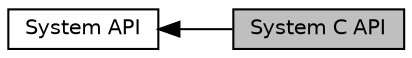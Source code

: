 digraph "System C API"
{
  edge [fontname="Helvetica",fontsize="10",labelfontname="Helvetica",labelfontsize="10"];
  node [fontname="Helvetica",fontsize="10",shape=record];
  rankdir=LR;
  Node1 [label="System API",height=0.2,width=0.4,color="black", fillcolor="white", style="filled",URL="$group__systemapi.html",tooltip="Define API for interacting with system level intrinsics. "];
  Node0 [label="System C API",height=0.2,width=0.4,color="black", fillcolor="grey75", style="filled", fontcolor="black"];
  Node1->Node0 [shape=plaintext, dir="back", style="solid"];
}
